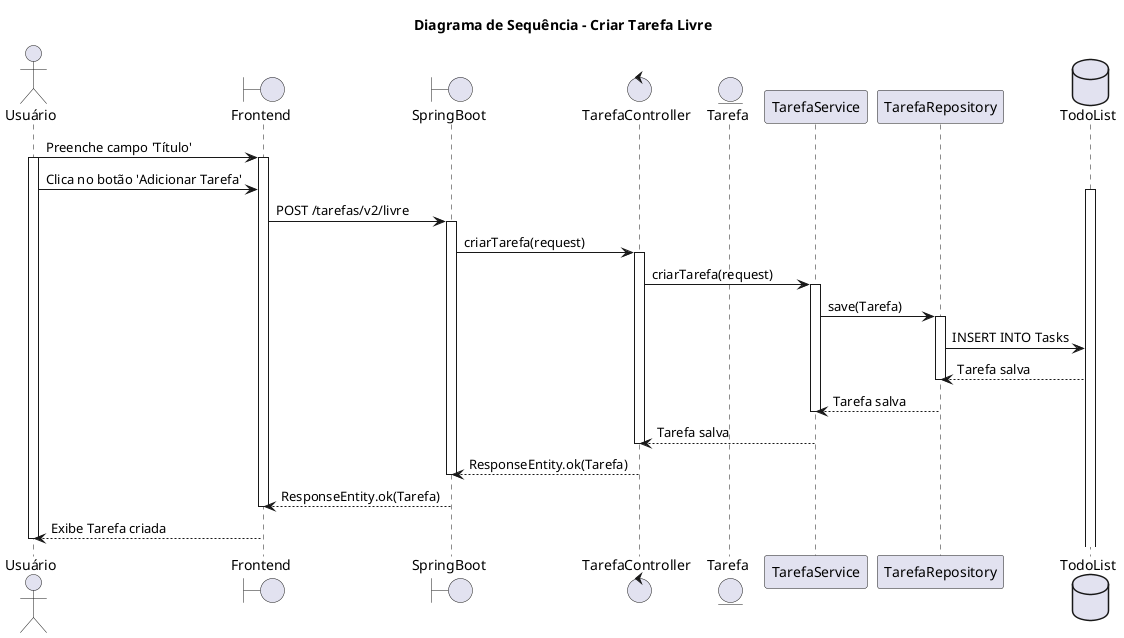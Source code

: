 @startuml
title Diagrama de Sequência - Criar Tarefa Livre

actor Usuário
Boundary Frontend
Boundary SpringBoot
Control TarefaController
Entity Tarefa
Participant TarefaService
Participant TarefaRepository
Database TodoList

Usuário -> Frontend: Preenche campo 'Título'
activate Usuário
activate Frontend

Usuário -> Frontend: Clica no botão 'Adicionar Tarefa'
activate TodoList

Frontend -> SpringBoot: POST /tarefas/v2/livre
activate SpringBoot

SpringBoot -> TarefaController: criarTarefa(request)
activate TarefaController

TarefaController -> TarefaService: criarTarefa(request)
activate TarefaService

TarefaService -> TarefaRepository: save(Tarefa)
activate TarefaRepository

TarefaRepository -> TodoList: INSERT INTO Tasks
TodoList --> TarefaRepository: Tarefa salva
deactivate TarefaRepository

TarefaRepository --> TarefaService: Tarefa salva
deactivate TarefaService

TarefaService --> TarefaController: Tarefa salva
deactivate TarefaController

TarefaController --> SpringBoot: ResponseEntity.ok(Tarefa)
deactivate SpringBoot

SpringBoot --> Frontend: ResponseEntity.ok(Tarefa)
deactivate Frontend

Frontend --> Usuário: Exibe Tarefa criada
deactivate Usuário
@enduml
